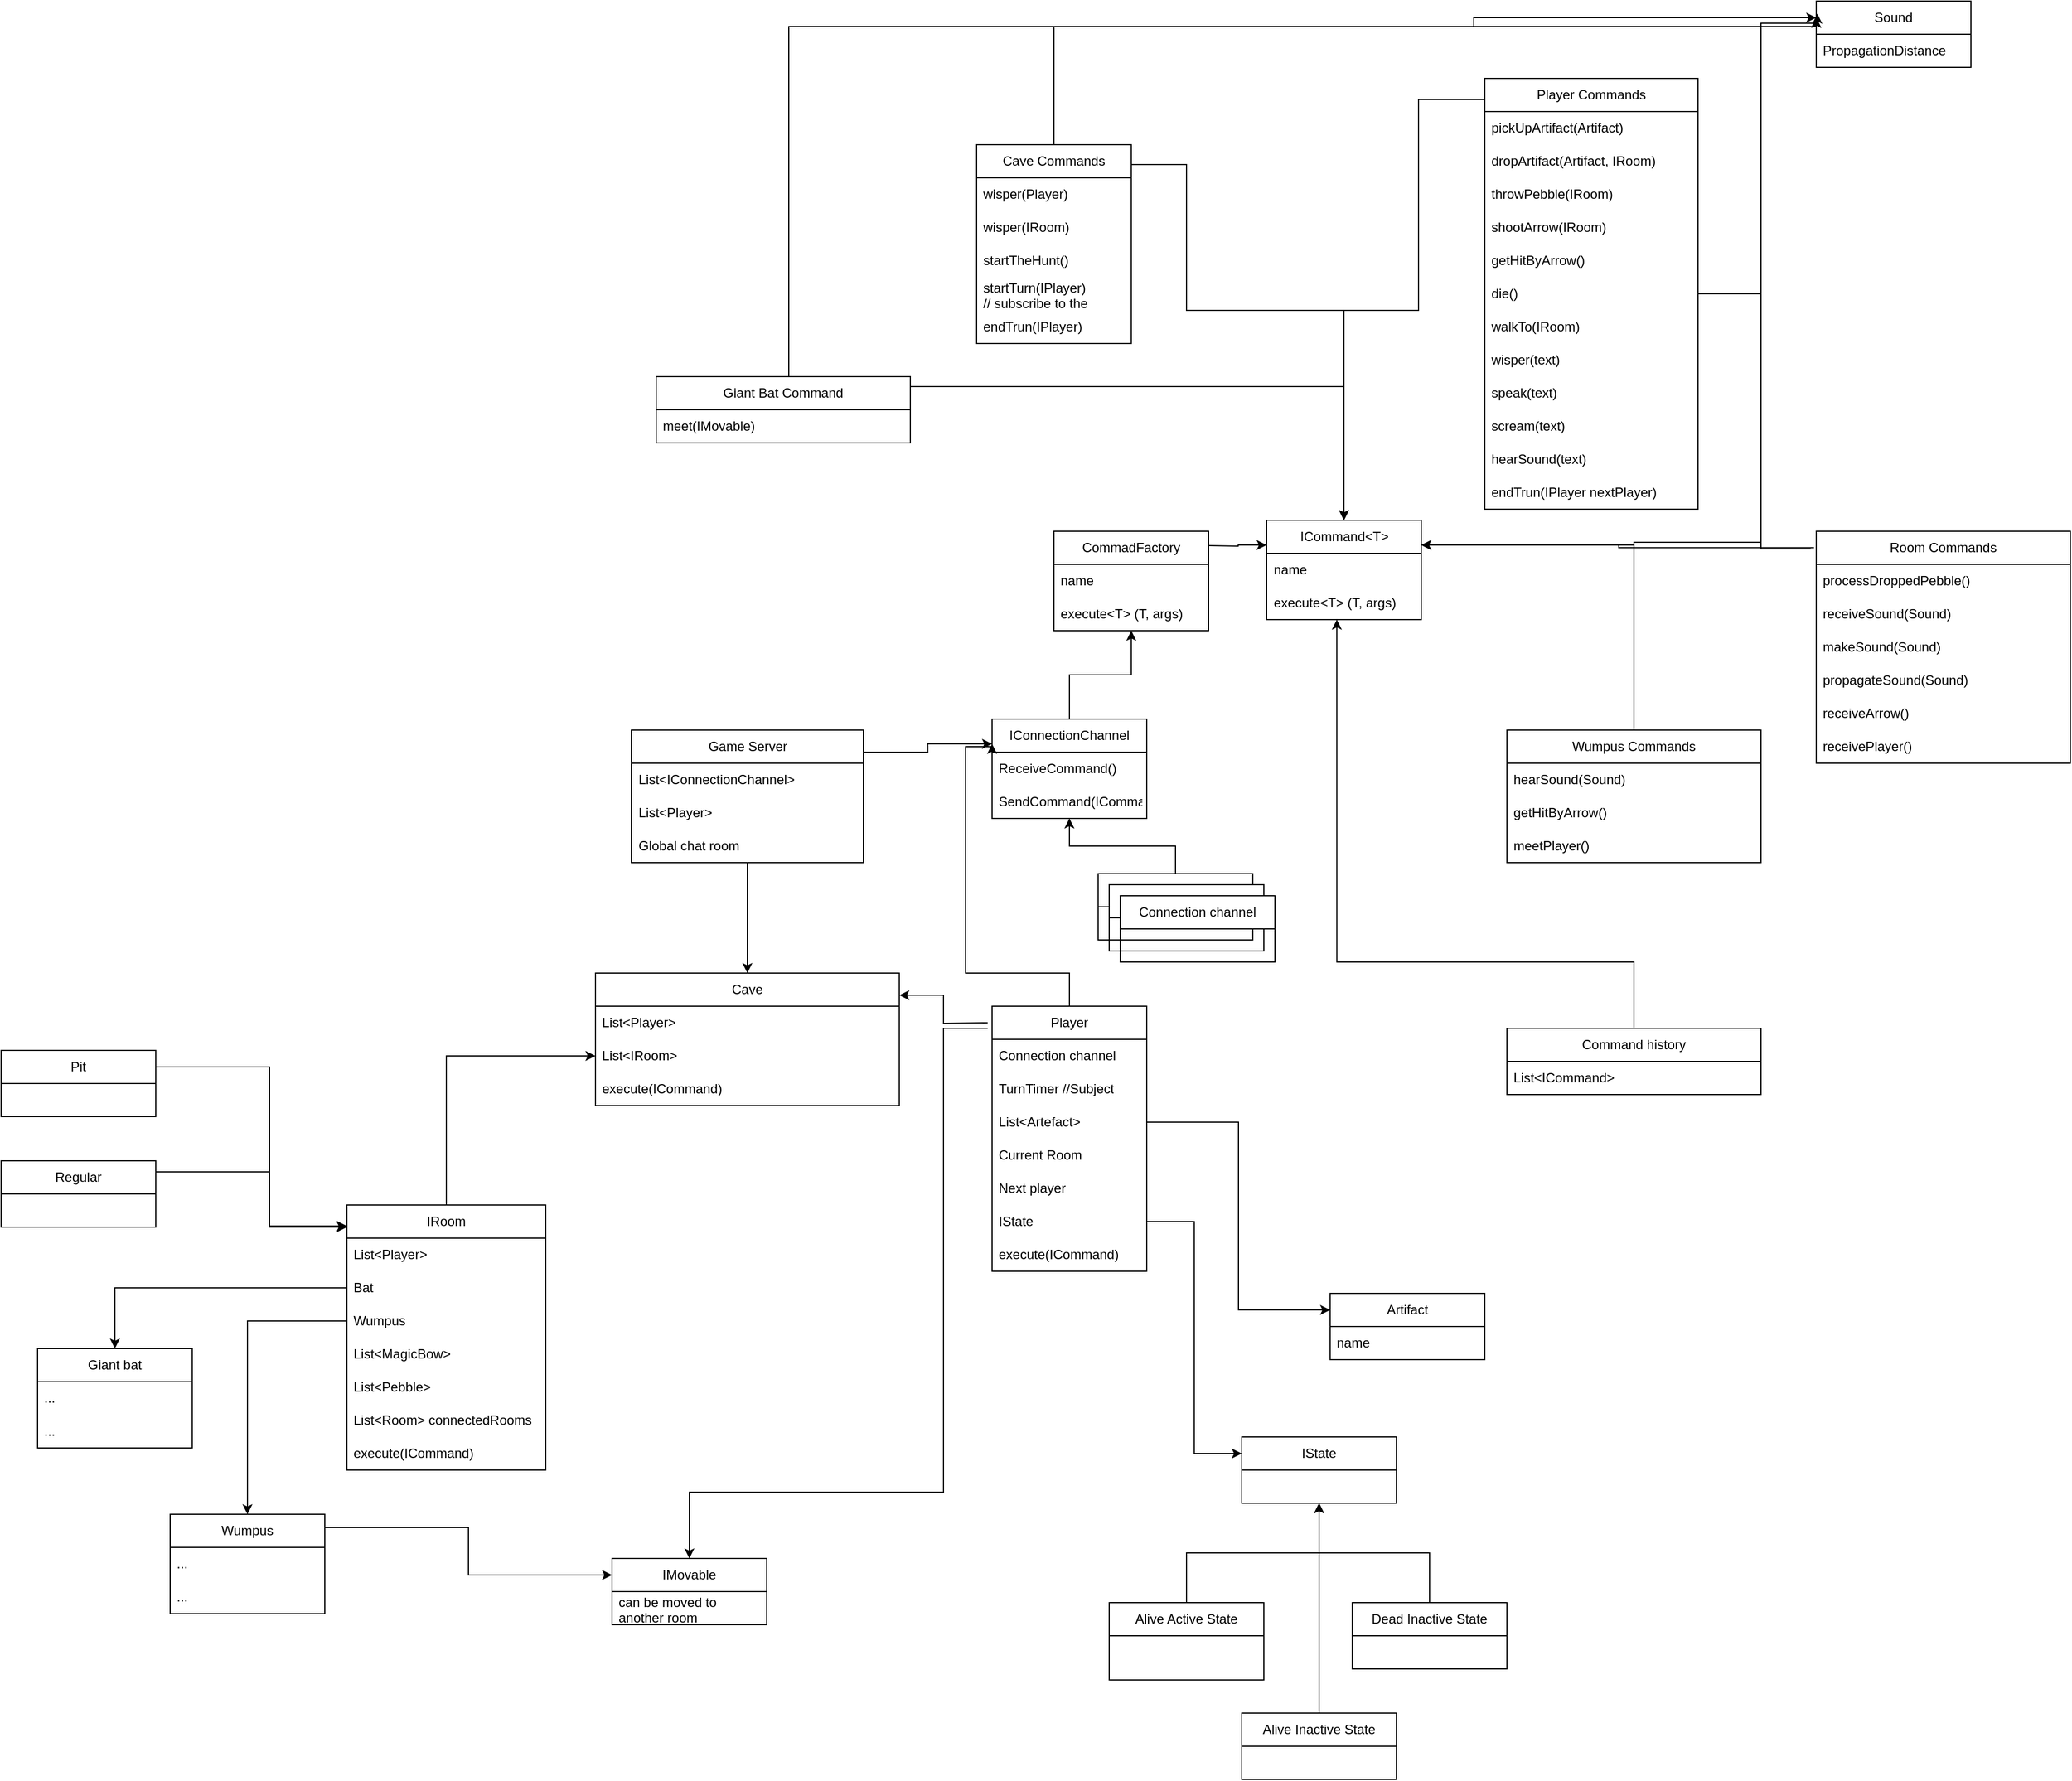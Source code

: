 <mxfile version="20.7.4" type="device"><diagram id="WUSF-0RcLxxnMN2_P921" name="Page-1"><mxGraphModel dx="3198" dy="2412" grid="1" gridSize="10" guides="1" tooltips="1" connect="1" arrows="1" fold="1" page="1" pageScale="1" pageWidth="827" pageHeight="1169" math="0" shadow="0"><root><mxCell id="0"/><mxCell id="1" parent="0"/><mxCell id="4XD1L-OZV411vgD6MVe3-1" value="Cave" style="swimlane;fontStyle=0;childLayout=stackLayout;horizontal=1;startSize=30;horizontalStack=0;resizeParent=1;resizeParentMax=0;resizeLast=0;collapsible=1;marginBottom=0;whiteSpace=wrap;html=1;" parent="1" vertex="1"><mxGeometry x="-15" y="240" width="275" height="120" as="geometry"/></mxCell><mxCell id="4XD1L-OZV411vgD6MVe3-2" value="List&amp;lt;Player&amp;gt;" style="text;strokeColor=none;fillColor=none;align=left;verticalAlign=middle;spacingLeft=4;spacingRight=4;overflow=hidden;points=[[0,0.5],[1,0.5]];portConstraint=eastwest;rotatable=0;whiteSpace=wrap;html=1;" parent="4XD1L-OZV411vgD6MVe3-1" vertex="1"><mxGeometry y="30" width="275" height="30" as="geometry"/></mxCell><mxCell id="4XD1L-OZV411vgD6MVe3-3" value="List&amp;lt;IRoom&amp;gt;" style="text;strokeColor=none;fillColor=none;align=left;verticalAlign=middle;spacingLeft=4;spacingRight=4;overflow=hidden;points=[[0,0.5],[1,0.5]];portConstraint=eastwest;rotatable=0;whiteSpace=wrap;html=1;" parent="4XD1L-OZV411vgD6MVe3-1" vertex="1"><mxGeometry y="60" width="275" height="30" as="geometry"/></mxCell><mxCell id="4XD1L-OZV411vgD6MVe3-87" value="execute(ICommand)" style="text;strokeColor=none;fillColor=none;align=left;verticalAlign=middle;spacingLeft=4;spacingRight=4;overflow=hidden;points=[[0,0.5],[1,0.5]];portConstraint=eastwest;rotatable=0;whiteSpace=wrap;html=1;" parent="4XD1L-OZV411vgD6MVe3-1" vertex="1"><mxGeometry y="90" width="275" height="30" as="geometry"/></mxCell><mxCell id="4XD1L-OZV411vgD6MVe3-19" style="edgeStyle=orthogonalEdgeStyle;rounded=0;orthogonalLoop=1;jettySize=auto;html=1;entryX=0;entryY=0.25;entryDx=0;entryDy=0;exitX=1.002;exitY=0.167;exitDx=0;exitDy=0;exitPerimeter=0;" parent="1" source="4XD1L-OZV411vgD6MVe3-5" target="4XD1L-OZV411vgD6MVe3-13" edge="1"><mxGeometry relative="1" as="geometry"/></mxCell><mxCell id="4XD1L-OZV411vgD6MVe3-47" style="edgeStyle=orthogonalEdgeStyle;rounded=0;orthogonalLoop=1;jettySize=auto;html=1;" parent="1" source="4XD1L-OZV411vgD6MVe3-5" target="4XD1L-OZV411vgD6MVe3-1" edge="1"><mxGeometry relative="1" as="geometry"/></mxCell><mxCell id="4XD1L-OZV411vgD6MVe3-5" value="Game Server" style="swimlane;fontStyle=0;childLayout=stackLayout;horizontal=1;startSize=30;horizontalStack=0;resizeParent=1;resizeParentMax=0;resizeLast=0;collapsible=1;marginBottom=0;whiteSpace=wrap;html=1;" parent="1" vertex="1"><mxGeometry x="17.5" y="20" width="210" height="120" as="geometry"/></mxCell><mxCell id="4XD1L-OZV411vgD6MVe3-6" value="List&amp;lt;IConnectionChannel&amp;gt;" style="text;strokeColor=none;fillColor=none;align=left;verticalAlign=middle;spacingLeft=4;spacingRight=4;overflow=hidden;points=[[0,0.5],[1,0.5]];portConstraint=eastwest;rotatable=0;whiteSpace=wrap;html=1;" parent="4XD1L-OZV411vgD6MVe3-5" vertex="1"><mxGeometry y="30" width="210" height="30" as="geometry"/></mxCell><mxCell id="4XD1L-OZV411vgD6MVe3-7" value="List&amp;lt;Player&amp;gt;" style="text;strokeColor=none;fillColor=none;align=left;verticalAlign=middle;spacingLeft=4;spacingRight=4;overflow=hidden;points=[[0,0.5],[1,0.5]];portConstraint=eastwest;rotatable=0;whiteSpace=wrap;html=1;" parent="4XD1L-OZV411vgD6MVe3-5" vertex="1"><mxGeometry y="60" width="210" height="30" as="geometry"/></mxCell><mxCell id="4XD1L-OZV411vgD6MVe3-25" value="Global chat room" style="text;strokeColor=none;fillColor=none;align=left;verticalAlign=middle;spacingLeft=4;spacingRight=4;overflow=hidden;points=[[0,0.5],[1,0.5]];portConstraint=eastwest;rotatable=0;whiteSpace=wrap;html=1;" parent="4XD1L-OZV411vgD6MVe3-5" vertex="1"><mxGeometry y="90" width="210" height="30" as="geometry"/></mxCell><mxCell id="4XD1L-OZV411vgD6MVe3-20" style="edgeStyle=orthogonalEdgeStyle;rounded=0;orthogonalLoop=1;jettySize=auto;html=1;entryX=0.5;entryY=1;entryDx=0;entryDy=0;" parent="1" source="4XD1L-OZV411vgD6MVe3-9" target="4XD1L-OZV411vgD6MVe3-13" edge="1"><mxGeometry relative="1" as="geometry"/></mxCell><mxCell id="4XD1L-OZV411vgD6MVe3-9" value="Connection channel" style="swimlane;fontStyle=0;childLayout=stackLayout;horizontal=1;startSize=30;horizontalStack=0;resizeParent=1;resizeParentMax=0;resizeLast=0;collapsible=1;marginBottom=0;whiteSpace=wrap;html=1;" parent="1" vertex="1"><mxGeometry x="440" y="150" width="140" height="60" as="geometry"/></mxCell><mxCell id="4XD1L-OZV411vgD6MVe3-80" style="edgeStyle=orthogonalEdgeStyle;rounded=0;orthogonalLoop=1;jettySize=auto;html=1;entryX=0.5;entryY=1;entryDx=0;entryDy=0;" parent="1" source="4XD1L-OZV411vgD6MVe3-13" target="4XD1L-OZV411vgD6MVe3-76" edge="1"><mxGeometry relative="1" as="geometry"/></mxCell><mxCell id="4XD1L-OZV411vgD6MVe3-13" value="IConnectionChannel" style="swimlane;fontStyle=0;childLayout=stackLayout;horizontal=1;startSize=30;horizontalStack=0;resizeParent=1;resizeParentMax=0;resizeLast=0;collapsible=1;marginBottom=0;whiteSpace=wrap;html=1;" parent="1" vertex="1"><mxGeometry x="344" y="10" width="140" height="90" as="geometry"/></mxCell><mxCell id="4XD1L-OZV411vgD6MVe3-75" value="ReceiveCommand()&lt;br&gt;" style="text;strokeColor=none;fillColor=none;align=left;verticalAlign=middle;spacingLeft=4;spacingRight=4;overflow=hidden;points=[[0,0.5],[1,0.5]];portConstraint=eastwest;rotatable=0;whiteSpace=wrap;html=1;" parent="4XD1L-OZV411vgD6MVe3-13" vertex="1"><mxGeometry y="30" width="140" height="30" as="geometry"/></mxCell><mxCell id="4XD1L-OZV411vgD6MVe3-97" value="SendCommand(ICommand)" style="text;strokeColor=none;fillColor=none;align=left;verticalAlign=middle;spacingLeft=4;spacingRight=4;overflow=hidden;points=[[0,0.5],[1,0.5]];portConstraint=eastwest;rotatable=0;whiteSpace=wrap;html=1;" parent="4XD1L-OZV411vgD6MVe3-13" vertex="1"><mxGeometry y="60" width="140" height="30" as="geometry"/></mxCell><mxCell id="4XD1L-OZV411vgD6MVe3-17" value="Connection channel" style="swimlane;fontStyle=0;childLayout=stackLayout;horizontal=1;startSize=30;horizontalStack=0;resizeParent=1;resizeParentMax=0;resizeLast=0;collapsible=1;marginBottom=0;whiteSpace=wrap;html=1;" parent="1" vertex="1"><mxGeometry x="450" y="160" width="140" height="60" as="geometry"/></mxCell><mxCell id="4XD1L-OZV411vgD6MVe3-18" value="Connection channel" style="swimlane;fontStyle=0;childLayout=stackLayout;horizontal=1;startSize=30;horizontalStack=0;resizeParent=1;resizeParentMax=0;resizeLast=0;collapsible=1;marginBottom=0;whiteSpace=wrap;html=1;" parent="1" vertex="1"><mxGeometry x="460" y="170" width="140" height="60" as="geometry"/></mxCell><mxCell id="4XD1L-OZV411vgD6MVe3-46" style="edgeStyle=orthogonalEdgeStyle;rounded=0;orthogonalLoop=1;jettySize=auto;html=1;entryX=1;entryY=0.167;entryDx=0;entryDy=0;entryPerimeter=0;" parent="1" target="4XD1L-OZV411vgD6MVe3-1" edge="1"><mxGeometry relative="1" as="geometry"><mxPoint x="340" y="285" as="sourcePoint"/></mxGeometry></mxCell><mxCell id="4XD1L-OZV411vgD6MVe3-61" style="edgeStyle=orthogonalEdgeStyle;rounded=0;orthogonalLoop=1;jettySize=auto;html=1;exitX=0.5;exitY=0;exitDx=0;exitDy=0;entryX=0;entryY=0.25;entryDx=0;entryDy=0;" parent="1" source="4XD1L-OZV411vgD6MVe3-28" target="4XD1L-OZV411vgD6MVe3-13" edge="1"><mxGeometry relative="1" as="geometry"><Array as="points"><mxPoint x="414" y="240"/><mxPoint x="320" y="240"/><mxPoint x="320" y="35"/></Array></mxGeometry></mxCell><mxCell id="4XD1L-OZV411vgD6MVe3-152" style="edgeStyle=orthogonalEdgeStyle;rounded=0;orthogonalLoop=1;jettySize=auto;html=1;entryX=0.5;entryY=0;entryDx=0;entryDy=0;" parent="1" target="4XD1L-OZV411vgD6MVe3-148" edge="1"><mxGeometry relative="1" as="geometry"><mxPoint x="340" y="290" as="sourcePoint"/><Array as="points"><mxPoint x="300" y="290"/><mxPoint x="300" y="710"/><mxPoint x="70" y="710"/></Array></mxGeometry></mxCell><mxCell id="4XD1L-OZV411vgD6MVe3-28" value="Player" style="swimlane;fontStyle=0;childLayout=stackLayout;horizontal=1;startSize=30;horizontalStack=0;resizeParent=1;resizeParentMax=0;resizeLast=0;collapsible=1;marginBottom=0;whiteSpace=wrap;html=1;" parent="1" vertex="1"><mxGeometry x="344" y="270" width="140" height="240" as="geometry"/></mxCell><mxCell id="4XD1L-OZV411vgD6MVe3-29" value="Connection channel" style="text;strokeColor=none;fillColor=none;align=left;verticalAlign=middle;spacingLeft=4;spacingRight=4;overflow=hidden;points=[[0,0.5],[1,0.5]];portConstraint=eastwest;rotatable=0;whiteSpace=wrap;html=1;" parent="4XD1L-OZV411vgD6MVe3-28" vertex="1"><mxGeometry y="30" width="140" height="30" as="geometry"/></mxCell><mxCell id="4XD1L-OZV411vgD6MVe3-56" value="TurnTimer //Subject" style="text;strokeColor=none;fillColor=none;align=left;verticalAlign=middle;spacingLeft=4;spacingRight=4;overflow=hidden;points=[[0,0.5],[1,0.5]];portConstraint=eastwest;rotatable=0;whiteSpace=wrap;html=1;" parent="4XD1L-OZV411vgD6MVe3-28" vertex="1"><mxGeometry y="60" width="140" height="30" as="geometry"/></mxCell><mxCell id="4XD1L-OZV411vgD6MVe3-30" value="List&amp;lt;Artefact&amp;gt;" style="text;strokeColor=none;fillColor=none;align=left;verticalAlign=middle;spacingLeft=4;spacingRight=4;overflow=hidden;points=[[0,0.5],[1,0.5]];portConstraint=eastwest;rotatable=0;whiteSpace=wrap;html=1;" parent="4XD1L-OZV411vgD6MVe3-28" vertex="1"><mxGeometry y="90" width="140" height="30" as="geometry"/></mxCell><mxCell id="4XD1L-OZV411vgD6MVe3-31" value="Current Room" style="text;strokeColor=none;fillColor=none;align=left;verticalAlign=middle;spacingLeft=4;spacingRight=4;overflow=hidden;points=[[0,0.5],[1,0.5]];portConstraint=eastwest;rotatable=0;whiteSpace=wrap;html=1;" parent="4XD1L-OZV411vgD6MVe3-28" vertex="1"><mxGeometry y="120" width="140" height="30" as="geometry"/></mxCell><mxCell id="4XD1L-OZV411vgD6MVe3-32" value="Next player" style="text;strokeColor=none;fillColor=none;align=left;verticalAlign=middle;spacingLeft=4;spacingRight=4;overflow=hidden;points=[[0,0.5],[1,0.5]];portConstraint=eastwest;rotatable=0;whiteSpace=wrap;html=1;" parent="4XD1L-OZV411vgD6MVe3-28" vertex="1"><mxGeometry y="150" width="140" height="30" as="geometry"/></mxCell><mxCell id="4XD1L-OZV411vgD6MVe3-62" value="IState" style="text;strokeColor=none;fillColor=none;align=left;verticalAlign=middle;spacingLeft=4;spacingRight=4;overflow=hidden;points=[[0,0.5],[1,0.5]];portConstraint=eastwest;rotatable=0;whiteSpace=wrap;html=1;" parent="4XD1L-OZV411vgD6MVe3-28" vertex="1"><mxGeometry y="180" width="140" height="30" as="geometry"/></mxCell><mxCell id="4XD1L-OZV411vgD6MVe3-89" value="execute(ICommand)" style="text;strokeColor=none;fillColor=none;align=left;verticalAlign=middle;spacingLeft=4;spacingRight=4;overflow=hidden;points=[[0,0.5],[1,0.5]];portConstraint=eastwest;rotatable=0;whiteSpace=wrap;html=1;" parent="4XD1L-OZV411vgD6MVe3-28" vertex="1"><mxGeometry y="210" width="140" height="30" as="geometry"/></mxCell><mxCell id="4XD1L-OZV411vgD6MVe3-40" style="edgeStyle=orthogonalEdgeStyle;rounded=0;orthogonalLoop=1;jettySize=auto;html=1;exitX=1;exitY=0.25;exitDx=0;exitDy=0;" parent="1" source="4XD1L-OZV411vgD6MVe3-33" edge="1"><mxGeometry relative="1" as="geometry"><mxPoint x="-240" y="469" as="targetPoint"/><Array as="points"><mxPoint x="-310" y="325"/><mxPoint x="-310" y="469"/></Array></mxGeometry></mxCell><mxCell id="4XD1L-OZV411vgD6MVe3-33" value="Pit" style="swimlane;fontStyle=0;childLayout=stackLayout;horizontal=1;startSize=30;horizontalStack=0;resizeParent=1;resizeParentMax=0;resizeLast=0;collapsible=1;marginBottom=0;whiteSpace=wrap;html=1;" parent="1" vertex="1"><mxGeometry x="-553" y="310" width="140" height="60" as="geometry"/></mxCell><mxCell id="4XD1L-OZV411vgD6MVe3-45" style="edgeStyle=orthogonalEdgeStyle;rounded=0;orthogonalLoop=1;jettySize=auto;html=1;" parent="1" source="4XD1L-OZV411vgD6MVe3-36" target="4XD1L-OZV411vgD6MVe3-3" edge="1"><mxGeometry relative="1" as="geometry"/></mxCell><mxCell id="4XD1L-OZV411vgD6MVe3-36" value="IRoom" style="swimlane;fontStyle=0;childLayout=stackLayout;horizontal=1;startSize=30;horizontalStack=0;resizeParent=1;resizeParentMax=0;resizeLast=0;collapsible=1;marginBottom=0;whiteSpace=wrap;html=1;" parent="1" vertex="1"><mxGeometry x="-240" y="450" width="180" height="240" as="geometry"/></mxCell><mxCell id="4XD1L-OZV411vgD6MVe3-37" value="List&amp;lt;Player&amp;gt;" style="text;strokeColor=none;fillColor=none;align=left;verticalAlign=middle;spacingLeft=4;spacingRight=4;overflow=hidden;points=[[0,0.5],[1,0.5]];portConstraint=eastwest;rotatable=0;whiteSpace=wrap;html=1;" parent="4XD1L-OZV411vgD6MVe3-36" vertex="1"><mxGeometry y="30" width="180" height="30" as="geometry"/></mxCell><mxCell id="4XD1L-OZV411vgD6MVe3-57" value="Bat" style="text;strokeColor=none;fillColor=none;align=left;verticalAlign=middle;spacingLeft=4;spacingRight=4;overflow=hidden;points=[[0,0.5],[1,0.5]];portConstraint=eastwest;rotatable=0;whiteSpace=wrap;html=1;" parent="4XD1L-OZV411vgD6MVe3-36" vertex="1"><mxGeometry y="60" width="180" height="30" as="geometry"/></mxCell><mxCell id="4XD1L-OZV411vgD6MVe3-58" value="Wumpus" style="text;strokeColor=none;fillColor=none;align=left;verticalAlign=middle;spacingLeft=4;spacingRight=4;overflow=hidden;points=[[0,0.5],[1,0.5]];portConstraint=eastwest;rotatable=0;whiteSpace=wrap;html=1;" parent="4XD1L-OZV411vgD6MVe3-36" vertex="1"><mxGeometry y="90" width="180" height="30" as="geometry"/></mxCell><mxCell id="4XD1L-OZV411vgD6MVe3-59" value="List&amp;lt;MagicBow&amp;gt;" style="text;strokeColor=none;fillColor=none;align=left;verticalAlign=middle;spacingLeft=4;spacingRight=4;overflow=hidden;points=[[0,0.5],[1,0.5]];portConstraint=eastwest;rotatable=0;whiteSpace=wrap;html=1;" parent="4XD1L-OZV411vgD6MVe3-36" vertex="1"><mxGeometry y="120" width="180" height="30" as="geometry"/></mxCell><mxCell id="4XD1L-OZV411vgD6MVe3-60" value="List&amp;lt;Pebble&amp;gt;" style="text;strokeColor=none;fillColor=none;align=left;verticalAlign=middle;spacingLeft=4;spacingRight=4;overflow=hidden;points=[[0,0.5],[1,0.5]];portConstraint=eastwest;rotatable=0;whiteSpace=wrap;html=1;" parent="4XD1L-OZV411vgD6MVe3-36" vertex="1"><mxGeometry y="150" width="180" height="30" as="geometry"/></mxCell><mxCell id="4XD1L-OZV411vgD6MVe3-38" value="List&amp;lt;Room&amp;gt; connectedRooms" style="text;strokeColor=none;fillColor=none;align=left;verticalAlign=middle;spacingLeft=4;spacingRight=4;overflow=hidden;points=[[0,0.5],[1,0.5]];portConstraint=eastwest;rotatable=0;whiteSpace=wrap;html=1;" parent="4XD1L-OZV411vgD6MVe3-36" vertex="1"><mxGeometry y="180" width="180" height="30" as="geometry"/></mxCell><mxCell id="4XD1L-OZV411vgD6MVe3-90" value="execute(ICommand)" style="text;strokeColor=none;fillColor=none;align=left;verticalAlign=middle;spacingLeft=4;spacingRight=4;overflow=hidden;points=[[0,0.5],[1,0.5]];portConstraint=eastwest;rotatable=0;whiteSpace=wrap;html=1;" parent="4XD1L-OZV411vgD6MVe3-36" vertex="1"><mxGeometry y="210" width="180" height="30" as="geometry"/></mxCell><mxCell id="4XD1L-OZV411vgD6MVe3-41" style="edgeStyle=orthogonalEdgeStyle;rounded=0;orthogonalLoop=1;jettySize=auto;html=1;" parent="1" source="4XD1L-OZV411vgD6MVe3-39" target="4XD1L-OZV411vgD6MVe3-36" edge="1"><mxGeometry relative="1" as="geometry"><mxPoint x="-130" y="540" as="targetPoint"/><Array as="points"><mxPoint x="-310" y="420"/><mxPoint x="-310" y="470"/></Array></mxGeometry></mxCell><mxCell id="4XD1L-OZV411vgD6MVe3-39" value="Regular" style="swimlane;fontStyle=0;childLayout=stackLayout;horizontal=1;startSize=30;horizontalStack=0;resizeParent=1;resizeParentMax=0;resizeLast=0;collapsible=1;marginBottom=0;whiteSpace=wrap;html=1;" parent="1" vertex="1"><mxGeometry x="-553" y="410" width="140" height="60" as="geometry"/></mxCell><mxCell id="4XD1L-OZV411vgD6MVe3-42" value="Sound" style="swimlane;fontStyle=0;childLayout=stackLayout;horizontal=1;startSize=30;horizontalStack=0;resizeParent=1;resizeParentMax=0;resizeLast=0;collapsible=1;marginBottom=0;whiteSpace=wrap;html=1;" parent="1" vertex="1"><mxGeometry x="1090" y="-640" width="140" height="60" as="geometry"/></mxCell><mxCell id="4XD1L-OZV411vgD6MVe3-43" value="PropagationDistance" style="text;strokeColor=none;fillColor=none;align=left;verticalAlign=middle;spacingLeft=4;spacingRight=4;overflow=hidden;points=[[0,0.5],[1,0.5]];portConstraint=eastwest;rotatable=0;whiteSpace=wrap;html=1;" parent="4XD1L-OZV411vgD6MVe3-42" vertex="1"><mxGeometry y="30" width="140" height="30" as="geometry"/></mxCell><mxCell id="4XD1L-OZV411vgD6MVe3-51" value="ICommand&amp;lt;T&amp;gt;" style="swimlane;fontStyle=0;childLayout=stackLayout;horizontal=1;startSize=30;horizontalStack=0;resizeParent=1;resizeParentMax=0;resizeLast=0;collapsible=1;marginBottom=0;whiteSpace=wrap;html=1;" parent="1" vertex="1"><mxGeometry x="592.5" y="-170" width="140" height="90" as="geometry"/></mxCell><mxCell id="4XD1L-OZV411vgD6MVe3-53" value="name" style="text;strokeColor=none;fillColor=none;align=left;verticalAlign=middle;spacingLeft=4;spacingRight=4;overflow=hidden;points=[[0,0.5],[1,0.5]];portConstraint=eastwest;rotatable=0;whiteSpace=wrap;html=1;" parent="4XD1L-OZV411vgD6MVe3-51" vertex="1"><mxGeometry y="30" width="140" height="30" as="geometry"/></mxCell><mxCell id="4XD1L-OZV411vgD6MVe3-52" value="execute&amp;lt;T&amp;gt; (T, args)" style="text;strokeColor=none;fillColor=none;align=left;verticalAlign=middle;spacingLeft=4;spacingRight=4;overflow=hidden;points=[[0,0.5],[1,0.5]];portConstraint=eastwest;rotatable=0;whiteSpace=wrap;html=1;" parent="4XD1L-OZV411vgD6MVe3-51" vertex="1"><mxGeometry y="60" width="140" height="30" as="geometry"/></mxCell><mxCell id="4XD1L-OZV411vgD6MVe3-63" value="IState" style="swimlane;fontStyle=0;childLayout=stackLayout;horizontal=1;startSize=30;horizontalStack=0;resizeParent=1;resizeParentMax=0;resizeLast=0;collapsible=1;marginBottom=0;whiteSpace=wrap;html=1;" parent="1" vertex="1"><mxGeometry x="570" y="660" width="140" height="60" as="geometry"/></mxCell><mxCell id="4XD1L-OZV411vgD6MVe3-71" style="edgeStyle=orthogonalEdgeStyle;rounded=0;orthogonalLoop=1;jettySize=auto;html=1;entryX=0.5;entryY=1;entryDx=0;entryDy=0;" parent="1" source="4XD1L-OZV411vgD6MVe3-66" target="4XD1L-OZV411vgD6MVe3-63" edge="1"><mxGeometry relative="1" as="geometry"/></mxCell><mxCell id="4XD1L-OZV411vgD6MVe3-66" value="Alive Active State" style="swimlane;fontStyle=0;childLayout=stackLayout;horizontal=1;startSize=30;horizontalStack=0;resizeParent=1;resizeParentMax=0;resizeLast=0;collapsible=1;marginBottom=0;whiteSpace=wrap;html=1;" parent="1" vertex="1"><mxGeometry x="450" y="810" width="140" height="70" as="geometry"/></mxCell><mxCell id="4XD1L-OZV411vgD6MVe3-72" style="edgeStyle=orthogonalEdgeStyle;rounded=0;orthogonalLoop=1;jettySize=auto;html=1;entryX=0.5;entryY=1;entryDx=0;entryDy=0;" parent="1" source="4XD1L-OZV411vgD6MVe3-69" target="4XD1L-OZV411vgD6MVe3-63" edge="1"><mxGeometry relative="1" as="geometry"/></mxCell><mxCell id="4XD1L-OZV411vgD6MVe3-69" value="Alive Inactive State" style="swimlane;fontStyle=0;childLayout=stackLayout;horizontal=1;startSize=30;horizontalStack=0;resizeParent=1;resizeParentMax=0;resizeLast=0;collapsible=1;marginBottom=0;whiteSpace=wrap;html=1;" parent="1" vertex="1"><mxGeometry x="570" y="910" width="140" height="60" as="geometry"/></mxCell><mxCell id="4XD1L-OZV411vgD6MVe3-73" style="edgeStyle=orthogonalEdgeStyle;rounded=0;orthogonalLoop=1;jettySize=auto;html=1;entryX=0.5;entryY=1;entryDx=0;entryDy=0;" parent="1" source="4XD1L-OZV411vgD6MVe3-70" target="4XD1L-OZV411vgD6MVe3-63" edge="1"><mxGeometry relative="1" as="geometry"/></mxCell><mxCell id="4XD1L-OZV411vgD6MVe3-70" value="Dead Inactive State" style="swimlane;fontStyle=0;childLayout=stackLayout;horizontal=1;startSize=30;horizontalStack=0;resizeParent=1;resizeParentMax=0;resizeLast=0;collapsible=1;marginBottom=0;whiteSpace=wrap;html=1;" parent="1" vertex="1"><mxGeometry x="670" y="810" width="140" height="60" as="geometry"/></mxCell><mxCell id="4XD1L-OZV411vgD6MVe3-79" style="edgeStyle=orthogonalEdgeStyle;rounded=0;orthogonalLoop=1;jettySize=auto;html=1;entryX=0;entryY=0.25;entryDx=0;entryDy=0;" parent="1" target="4XD1L-OZV411vgD6MVe3-51" edge="1"><mxGeometry relative="1" as="geometry"><mxPoint x="540" y="-147" as="sourcePoint"/></mxGeometry></mxCell><mxCell id="4XD1L-OZV411vgD6MVe3-76" value="CommadFactory" style="swimlane;fontStyle=0;childLayout=stackLayout;horizontal=1;startSize=30;horizontalStack=0;resizeParent=1;resizeParentMax=0;resizeLast=0;collapsible=1;marginBottom=0;whiteSpace=wrap;html=1;" parent="1" vertex="1"><mxGeometry x="400" y="-160" width="140" height="90" as="geometry"/></mxCell><mxCell id="4XD1L-OZV411vgD6MVe3-77" value="name" style="text;strokeColor=none;fillColor=none;align=left;verticalAlign=middle;spacingLeft=4;spacingRight=4;overflow=hidden;points=[[0,0.5],[1,0.5]];portConstraint=eastwest;rotatable=0;whiteSpace=wrap;html=1;" parent="4XD1L-OZV411vgD6MVe3-76" vertex="1"><mxGeometry y="30" width="140" height="30" as="geometry"/></mxCell><mxCell id="4XD1L-OZV411vgD6MVe3-78" value="execute&amp;lt;T&amp;gt; (T, args)" style="text;strokeColor=none;fillColor=none;align=left;verticalAlign=middle;spacingLeft=4;spacingRight=4;overflow=hidden;points=[[0,0.5],[1,0.5]];portConstraint=eastwest;rotatable=0;whiteSpace=wrap;html=1;" parent="4XD1L-OZV411vgD6MVe3-76" vertex="1"><mxGeometry y="60" width="140" height="30" as="geometry"/></mxCell><mxCell id="4XD1L-OZV411vgD6MVe3-88" style="edgeStyle=orthogonalEdgeStyle;rounded=0;orthogonalLoop=1;jettySize=auto;html=1;entryX=0.5;entryY=0;entryDx=0;entryDy=0;exitX=0.993;exitY=0.1;exitDx=0;exitDy=0;exitPerimeter=0;" parent="1" source="4XD1L-OZV411vgD6MVe3-83" target="4XD1L-OZV411vgD6MVe3-51" edge="1"><mxGeometry relative="1" as="geometry"><Array as="points"><mxPoint x="520" y="-492"/><mxPoint x="520" y="-360"/><mxPoint x="663" y="-360"/></Array></mxGeometry></mxCell><mxCell id="4XD1L-OZV411vgD6MVe3-129" style="edgeStyle=orthogonalEdgeStyle;rounded=0;orthogonalLoop=1;jettySize=auto;html=1;entryX=0;entryY=0.25;entryDx=0;entryDy=0;" parent="1" source="4XD1L-OZV411vgD6MVe3-83" target="4XD1L-OZV411vgD6MVe3-42" edge="1"><mxGeometry relative="1" as="geometry"><Array as="points"><mxPoint x="400" y="-617"/><mxPoint x="780" y="-617"/></Array></mxGeometry></mxCell><mxCell id="4XD1L-OZV411vgD6MVe3-83" value="Cave Commands" style="swimlane;fontStyle=0;childLayout=stackLayout;horizontal=1;startSize=30;horizontalStack=0;resizeParent=1;resizeParentMax=0;resizeLast=0;collapsible=1;marginBottom=0;whiteSpace=wrap;html=1;" parent="1" vertex="1"><mxGeometry x="330" y="-510" width="140" height="180" as="geometry"/></mxCell><mxCell id="4XD1L-OZV411vgD6MVe3-49" value="wisper(Player)" style="text;strokeColor=none;fillColor=none;align=left;verticalAlign=middle;spacingLeft=4;spacingRight=4;overflow=hidden;points=[[0,0.5],[1,0.5]];portConstraint=eastwest;rotatable=0;whiteSpace=wrap;html=1;" parent="4XD1L-OZV411vgD6MVe3-83" vertex="1"><mxGeometry y="30" width="140" height="30" as="geometry"/></mxCell><mxCell id="4XD1L-OZV411vgD6MVe3-50" value="wisper(IRoom)" style="text;strokeColor=none;fillColor=none;align=left;verticalAlign=middle;spacingLeft=4;spacingRight=4;overflow=hidden;points=[[0,0.5],[1,0.5]];portConstraint=eastwest;rotatable=0;whiteSpace=wrap;html=1;" parent="4XD1L-OZV411vgD6MVe3-83" vertex="1"><mxGeometry y="60" width="140" height="30" as="geometry"/></mxCell><mxCell id="4XD1L-OZV411vgD6MVe3-48" value="startTheHunt()" style="text;strokeColor=none;fillColor=none;align=left;verticalAlign=middle;spacingLeft=4;spacingRight=4;overflow=hidden;points=[[0,0.5],[1,0.5]];portConstraint=eastwest;rotatable=0;whiteSpace=wrap;html=1;" parent="4XD1L-OZV411vgD6MVe3-83" vertex="1"><mxGeometry y="90" width="140" height="30" as="geometry"/></mxCell><mxCell id="4XD1L-OZV411vgD6MVe3-54" value="startTurn(IPlayer) &lt;br&gt;// subscribe to the TurnTimer and state change" style="text;strokeColor=none;fillColor=none;align=left;verticalAlign=middle;spacingLeft=4;spacingRight=4;overflow=hidden;points=[[0,0.5],[1,0.5]];portConstraint=eastwest;rotatable=0;whiteSpace=wrap;html=1;" parent="4XD1L-OZV411vgD6MVe3-83" vertex="1"><mxGeometry y="120" width="140" height="30" as="geometry"/></mxCell><mxCell id="4XD1L-OZV411vgD6MVe3-55" value="endTrun(IPlayer)" style="text;strokeColor=none;fillColor=none;align=left;verticalAlign=middle;spacingLeft=4;spacingRight=4;overflow=hidden;points=[[0,0.5],[1,0.5]];portConstraint=eastwest;rotatable=0;whiteSpace=wrap;html=1;" parent="4XD1L-OZV411vgD6MVe3-83" vertex="1"><mxGeometry y="150" width="140" height="30" as="geometry"/></mxCell><mxCell id="4XD1L-OZV411vgD6MVe3-119" style="edgeStyle=orthogonalEdgeStyle;rounded=0;orthogonalLoop=1;jettySize=auto;html=1;entryX=0.5;entryY=0;entryDx=0;entryDy=0;exitX=0.005;exitY=0.049;exitDx=0;exitDy=0;exitPerimeter=0;" parent="1" source="4XD1L-OZV411vgD6MVe3-91" target="4XD1L-OZV411vgD6MVe3-51" edge="1"><mxGeometry relative="1" as="geometry"><Array as="points"><mxPoint x="730" y="-551"/><mxPoint x="730" y="-360"/><mxPoint x="663" y="-360"/></Array></mxGeometry></mxCell><mxCell id="4XD1L-OZV411vgD6MVe3-130" style="edgeStyle=orthogonalEdgeStyle;rounded=0;orthogonalLoop=1;jettySize=auto;html=1;entryX=0;entryY=0.25;entryDx=0;entryDy=0;" parent="1" source="4XD1L-OZV411vgD6MVe3-91" target="4XD1L-OZV411vgD6MVe3-42" edge="1"><mxGeometry relative="1" as="geometry"><Array as="points"><mxPoint x="1040" y="-375"/><mxPoint x="1040" y="-617"/></Array></mxGeometry></mxCell><mxCell id="4XD1L-OZV411vgD6MVe3-91" value="Player Commands" style="swimlane;fontStyle=0;childLayout=stackLayout;horizontal=1;startSize=30;horizontalStack=0;resizeParent=1;resizeParentMax=0;resizeLast=0;collapsible=1;marginBottom=0;whiteSpace=wrap;html=1;" parent="1" vertex="1"><mxGeometry x="790" y="-570" width="193" height="390" as="geometry"/></mxCell><mxCell id="4XD1L-OZV411vgD6MVe3-92" value="pickUpArtifact(Artifact)" style="text;strokeColor=none;fillColor=none;align=left;verticalAlign=middle;spacingLeft=4;spacingRight=4;overflow=hidden;points=[[0,0.5],[1,0.5]];portConstraint=eastwest;rotatable=0;whiteSpace=wrap;html=1;" parent="4XD1L-OZV411vgD6MVe3-91" vertex="1"><mxGeometry y="30" width="193" height="30" as="geometry"/></mxCell><mxCell id="4XD1L-OZV411vgD6MVe3-93" value="dropArtifact(Artifact, IRoom)" style="text;strokeColor=none;fillColor=none;align=left;verticalAlign=middle;spacingLeft=4;spacingRight=4;overflow=hidden;points=[[0,0.5],[1,0.5]];portConstraint=eastwest;rotatable=0;whiteSpace=wrap;html=1;" parent="4XD1L-OZV411vgD6MVe3-91" vertex="1"><mxGeometry y="60" width="193" height="30" as="geometry"/></mxCell><mxCell id="4XD1L-OZV411vgD6MVe3-94" value="throwPebble(IRoom)" style="text;strokeColor=none;fillColor=none;align=left;verticalAlign=middle;spacingLeft=4;spacingRight=4;overflow=hidden;points=[[0,0.5],[1,0.5]];portConstraint=eastwest;rotatable=0;whiteSpace=wrap;html=1;" parent="4XD1L-OZV411vgD6MVe3-91" vertex="1"><mxGeometry y="90" width="193" height="30" as="geometry"/></mxCell><mxCell id="4XD1L-OZV411vgD6MVe3-95" value="shootArrow(IRoom)" style="text;strokeColor=none;fillColor=none;align=left;verticalAlign=middle;spacingLeft=4;spacingRight=4;overflow=hidden;points=[[0,0.5],[1,0.5]];portConstraint=eastwest;rotatable=0;whiteSpace=wrap;html=1;" parent="4XD1L-OZV411vgD6MVe3-91" vertex="1"><mxGeometry y="120" width="193" height="30" as="geometry"/></mxCell><mxCell id="4XD1L-OZV411vgD6MVe3-96" value="getHitByArrow()" style="text;strokeColor=none;fillColor=none;align=left;verticalAlign=middle;spacingLeft=4;spacingRight=4;overflow=hidden;points=[[0,0.5],[1,0.5]];portConstraint=eastwest;rotatable=0;whiteSpace=wrap;html=1;" parent="4XD1L-OZV411vgD6MVe3-91" vertex="1"><mxGeometry y="150" width="193" height="30" as="geometry"/></mxCell><mxCell id="4XD1L-OZV411vgD6MVe3-112" value="die()" style="text;strokeColor=none;fillColor=none;align=left;verticalAlign=middle;spacingLeft=4;spacingRight=4;overflow=hidden;points=[[0,0.5],[1,0.5]];portConstraint=eastwest;rotatable=0;whiteSpace=wrap;html=1;" parent="4XD1L-OZV411vgD6MVe3-91" vertex="1"><mxGeometry y="180" width="193" height="30" as="geometry"/></mxCell><mxCell id="4XD1L-OZV411vgD6MVe3-113" value="walkTo(IRoom)" style="text;strokeColor=none;fillColor=none;align=left;verticalAlign=middle;spacingLeft=4;spacingRight=4;overflow=hidden;points=[[0,0.5],[1,0.5]];portConstraint=eastwest;rotatable=0;whiteSpace=wrap;html=1;" parent="4XD1L-OZV411vgD6MVe3-91" vertex="1"><mxGeometry y="210" width="193" height="30" as="geometry"/></mxCell><mxCell id="4XD1L-OZV411vgD6MVe3-114" value="wisper(text)" style="text;strokeColor=none;fillColor=none;align=left;verticalAlign=middle;spacingLeft=4;spacingRight=4;overflow=hidden;points=[[0,0.5],[1,0.5]];portConstraint=eastwest;rotatable=0;whiteSpace=wrap;html=1;" parent="4XD1L-OZV411vgD6MVe3-91" vertex="1"><mxGeometry y="240" width="193" height="30" as="geometry"/></mxCell><mxCell id="4XD1L-OZV411vgD6MVe3-115" value="speak(text)" style="text;strokeColor=none;fillColor=none;align=left;verticalAlign=middle;spacingLeft=4;spacingRight=4;overflow=hidden;points=[[0,0.5],[1,0.5]];portConstraint=eastwest;rotatable=0;whiteSpace=wrap;html=1;" parent="4XD1L-OZV411vgD6MVe3-91" vertex="1"><mxGeometry y="270" width="193" height="30" as="geometry"/></mxCell><mxCell id="4XD1L-OZV411vgD6MVe3-116" value="scream(text)" style="text;strokeColor=none;fillColor=none;align=left;verticalAlign=middle;spacingLeft=4;spacingRight=4;overflow=hidden;points=[[0,0.5],[1,0.5]];portConstraint=eastwest;rotatable=0;whiteSpace=wrap;html=1;" parent="4XD1L-OZV411vgD6MVe3-91" vertex="1"><mxGeometry y="300" width="193" height="30" as="geometry"/></mxCell><mxCell id="4XD1L-OZV411vgD6MVe3-117" value="hearSound(text)" style="text;strokeColor=none;fillColor=none;align=left;verticalAlign=middle;spacingLeft=4;spacingRight=4;overflow=hidden;points=[[0,0.5],[1,0.5]];portConstraint=eastwest;rotatable=0;whiteSpace=wrap;html=1;" parent="4XD1L-OZV411vgD6MVe3-91" vertex="1"><mxGeometry y="330" width="193" height="30" as="geometry"/></mxCell><mxCell id="4XD1L-OZV411vgD6MVe3-118" value="endTrun(IPlayer nextPlayer)" style="text;strokeColor=none;fillColor=none;align=left;verticalAlign=middle;spacingLeft=4;spacingRight=4;overflow=hidden;points=[[0,0.5],[1,0.5]];portConstraint=eastwest;rotatable=0;whiteSpace=wrap;html=1;" parent="4XD1L-OZV411vgD6MVe3-91" vertex="1"><mxGeometry y="360" width="193" height="30" as="geometry"/></mxCell><mxCell id="4XD1L-OZV411vgD6MVe3-151" style="edgeStyle=orthogonalEdgeStyle;rounded=0;orthogonalLoop=1;jettySize=auto;html=1;entryX=0;entryY=0.25;entryDx=0;entryDy=0;exitX=1;exitY=0.133;exitDx=0;exitDy=0;exitPerimeter=0;" parent="1" source="4XD1L-OZV411vgD6MVe3-98" target="4XD1L-OZV411vgD6MVe3-148" edge="1"><mxGeometry relative="1" as="geometry"/></mxCell><mxCell id="4XD1L-OZV411vgD6MVe3-98" value="Wumpus" style="swimlane;fontStyle=0;childLayout=stackLayout;horizontal=1;startSize=30;horizontalStack=0;resizeParent=1;resizeParentMax=0;resizeLast=0;collapsible=1;marginBottom=0;whiteSpace=wrap;html=1;" parent="1" vertex="1"><mxGeometry x="-400" y="730" width="140" height="90" as="geometry"/></mxCell><mxCell id="4XD1L-OZV411vgD6MVe3-99" value="..." style="text;strokeColor=none;fillColor=none;align=left;verticalAlign=middle;spacingLeft=4;spacingRight=4;overflow=hidden;points=[[0,0.5],[1,0.5]];portConstraint=eastwest;rotatable=0;whiteSpace=wrap;html=1;" parent="4XD1L-OZV411vgD6MVe3-98" vertex="1"><mxGeometry y="30" width="140" height="30" as="geometry"/></mxCell><mxCell id="4XD1L-OZV411vgD6MVe3-100" value="..." style="text;strokeColor=none;fillColor=none;align=left;verticalAlign=middle;spacingLeft=4;spacingRight=4;overflow=hidden;points=[[0,0.5],[1,0.5]];portConstraint=eastwest;rotatable=0;whiteSpace=wrap;html=1;" parent="4XD1L-OZV411vgD6MVe3-98" vertex="1"><mxGeometry y="60" width="140" height="30" as="geometry"/></mxCell><mxCell id="4XD1L-OZV411vgD6MVe3-101" value="Giant bat" style="swimlane;fontStyle=0;childLayout=stackLayout;horizontal=1;startSize=30;horizontalStack=0;resizeParent=1;resizeParentMax=0;resizeLast=0;collapsible=1;marginBottom=0;whiteSpace=wrap;html=1;" parent="1" vertex="1"><mxGeometry x="-520" y="580" width="140" height="90" as="geometry"/></mxCell><mxCell id="4XD1L-OZV411vgD6MVe3-102" value="..." style="text;strokeColor=none;fillColor=none;align=left;verticalAlign=middle;spacingLeft=4;spacingRight=4;overflow=hidden;points=[[0,0.5],[1,0.5]];portConstraint=eastwest;rotatable=0;whiteSpace=wrap;html=1;" parent="4XD1L-OZV411vgD6MVe3-101" vertex="1"><mxGeometry y="30" width="140" height="30" as="geometry"/></mxCell><mxCell id="4XD1L-OZV411vgD6MVe3-103" value="..." style="text;strokeColor=none;fillColor=none;align=left;verticalAlign=middle;spacingLeft=4;spacingRight=4;overflow=hidden;points=[[0,0.5],[1,0.5]];portConstraint=eastwest;rotatable=0;whiteSpace=wrap;html=1;" parent="4XD1L-OZV411vgD6MVe3-101" vertex="1"><mxGeometry y="60" width="140" height="30" as="geometry"/></mxCell><mxCell id="4XD1L-OZV411vgD6MVe3-104" style="edgeStyle=orthogonalEdgeStyle;rounded=0;orthogonalLoop=1;jettySize=auto;html=1;entryX=0.5;entryY=0;entryDx=0;entryDy=0;" parent="1" source="4XD1L-OZV411vgD6MVe3-57" target="4XD1L-OZV411vgD6MVe3-101" edge="1"><mxGeometry relative="1" as="geometry"/></mxCell><mxCell id="4XD1L-OZV411vgD6MVe3-105" style="edgeStyle=orthogonalEdgeStyle;rounded=0;orthogonalLoop=1;jettySize=auto;html=1;entryX=0.5;entryY=0;entryDx=0;entryDy=0;" parent="1" source="4XD1L-OZV411vgD6MVe3-58" target="4XD1L-OZV411vgD6MVe3-98" edge="1"><mxGeometry relative="1" as="geometry"/></mxCell><mxCell id="4XD1L-OZV411vgD6MVe3-106" value="Artifact" style="swimlane;fontStyle=0;childLayout=stackLayout;horizontal=1;startSize=30;horizontalStack=0;resizeParent=1;resizeParentMax=0;resizeLast=0;collapsible=1;marginBottom=0;whiteSpace=wrap;html=1;" parent="1" vertex="1"><mxGeometry x="650" y="530" width="140" height="60" as="geometry"/></mxCell><mxCell id="4XD1L-OZV411vgD6MVe3-107" value="name" style="text;strokeColor=none;fillColor=none;align=left;verticalAlign=middle;spacingLeft=4;spacingRight=4;overflow=hidden;points=[[0,0.5],[1,0.5]];portConstraint=eastwest;rotatable=0;whiteSpace=wrap;html=1;" parent="4XD1L-OZV411vgD6MVe3-106" vertex="1"><mxGeometry y="30" width="140" height="30" as="geometry"/></mxCell><mxCell id="4XD1L-OZV411vgD6MVe3-120" style="edgeStyle=orthogonalEdgeStyle;rounded=0;orthogonalLoop=1;jettySize=auto;html=1;entryX=0;entryY=0.25;entryDx=0;entryDy=0;" parent="1" source="4XD1L-OZV411vgD6MVe3-30" target="4XD1L-OZV411vgD6MVe3-106" edge="1"><mxGeometry relative="1" as="geometry"/></mxCell><mxCell id="4XD1L-OZV411vgD6MVe3-121" style="edgeStyle=orthogonalEdgeStyle;rounded=0;orthogonalLoop=1;jettySize=auto;html=1;entryX=0;entryY=0.25;entryDx=0;entryDy=0;" parent="1" source="4XD1L-OZV411vgD6MVe3-62" target="4XD1L-OZV411vgD6MVe3-63" edge="1"><mxGeometry relative="1" as="geometry"/></mxCell><mxCell id="4XD1L-OZV411vgD6MVe3-131" style="edgeStyle=orthogonalEdgeStyle;rounded=0;orthogonalLoop=1;jettySize=auto;html=1;entryX=0;entryY=0.25;entryDx=0;entryDy=0;exitX=-0.022;exitY=0.076;exitDx=0;exitDy=0;exitPerimeter=0;" parent="1" source="4XD1L-OZV411vgD6MVe3-122" target="4XD1L-OZV411vgD6MVe3-42" edge="1"><mxGeometry relative="1" as="geometry"><Array as="points"><mxPoint x="1040" y="-144"/><mxPoint x="1040" y="-617"/></Array></mxGeometry></mxCell><mxCell id="4XD1L-OZV411vgD6MVe3-132" style="edgeStyle=orthogonalEdgeStyle;rounded=0;orthogonalLoop=1;jettySize=auto;html=1;entryX=1;entryY=0.25;entryDx=0;entryDy=0;exitX=-0.009;exitY=0.071;exitDx=0;exitDy=0;exitPerimeter=0;" parent="1" source="4XD1L-OZV411vgD6MVe3-122" target="4XD1L-OZV411vgD6MVe3-51" edge="1"><mxGeometry relative="1" as="geometry"/></mxCell><mxCell id="4XD1L-OZV411vgD6MVe3-122" value="Room Commands" style="swimlane;fontStyle=0;childLayout=stackLayout;horizontal=1;startSize=30;horizontalStack=0;resizeParent=1;resizeParentMax=0;resizeLast=0;collapsible=1;marginBottom=0;whiteSpace=wrap;html=1;" parent="1" vertex="1"><mxGeometry x="1090" y="-160" width="230" height="210" as="geometry"/></mxCell><mxCell id="4XD1L-OZV411vgD6MVe3-123" value="processDroppedPebble()" style="text;strokeColor=none;fillColor=none;align=left;verticalAlign=middle;spacingLeft=4;spacingRight=4;overflow=hidden;points=[[0,0.5],[1,0.5]];portConstraint=eastwest;rotatable=0;whiteSpace=wrap;html=1;" parent="4XD1L-OZV411vgD6MVe3-122" vertex="1"><mxGeometry y="30" width="230" height="30" as="geometry"/></mxCell><mxCell id="4XD1L-OZV411vgD6MVe3-124" value="receiveSound(Sound)" style="text;strokeColor=none;fillColor=none;align=left;verticalAlign=middle;spacingLeft=4;spacingRight=4;overflow=hidden;points=[[0,0.5],[1,0.5]];portConstraint=eastwest;rotatable=0;whiteSpace=wrap;html=1;" parent="4XD1L-OZV411vgD6MVe3-122" vertex="1"><mxGeometry y="60" width="230" height="30" as="geometry"/></mxCell><mxCell id="4XD1L-OZV411vgD6MVe3-128" value="makeSound(Sound)" style="text;strokeColor=none;fillColor=none;align=left;verticalAlign=middle;spacingLeft=4;spacingRight=4;overflow=hidden;points=[[0,0.5],[1,0.5]];portConstraint=eastwest;rotatable=0;whiteSpace=wrap;html=1;" parent="4XD1L-OZV411vgD6MVe3-122" vertex="1"><mxGeometry y="90" width="230" height="30" as="geometry"/></mxCell><mxCell id="4XD1L-OZV411vgD6MVe3-125" value="propagateSound(Sound)" style="text;strokeColor=none;fillColor=none;align=left;verticalAlign=middle;spacingLeft=4;spacingRight=4;overflow=hidden;points=[[0,0.5],[1,0.5]];portConstraint=eastwest;rotatable=0;whiteSpace=wrap;html=1;" parent="4XD1L-OZV411vgD6MVe3-122" vertex="1"><mxGeometry y="120" width="230" height="30" as="geometry"/></mxCell><mxCell id="4XD1L-OZV411vgD6MVe3-126" value="receiveArrow()" style="text;strokeColor=none;fillColor=none;align=left;verticalAlign=middle;spacingLeft=4;spacingRight=4;overflow=hidden;points=[[0,0.5],[1,0.5]];portConstraint=eastwest;rotatable=0;whiteSpace=wrap;html=1;" parent="4XD1L-OZV411vgD6MVe3-122" vertex="1"><mxGeometry y="150" width="230" height="30" as="geometry"/></mxCell><mxCell id="4XD1L-OZV411vgD6MVe3-127" value="receivePlayer()" style="text;strokeColor=none;fillColor=none;align=left;verticalAlign=middle;spacingLeft=4;spacingRight=4;overflow=hidden;points=[[0,0.5],[1,0.5]];portConstraint=eastwest;rotatable=0;whiteSpace=wrap;html=1;" parent="4XD1L-OZV411vgD6MVe3-122" vertex="1"><mxGeometry y="180" width="230" height="30" as="geometry"/></mxCell><mxCell id="4XD1L-OZV411vgD6MVe3-140" style="edgeStyle=orthogonalEdgeStyle;rounded=0;orthogonalLoop=1;jettySize=auto;html=1;entryX=1;entryY=0.25;entryDx=0;entryDy=0;exitX=0.5;exitY=0;exitDx=0;exitDy=0;" parent="1" source="4XD1L-OZV411vgD6MVe3-133" target="4XD1L-OZV411vgD6MVe3-51" edge="1"><mxGeometry relative="1" as="geometry"/></mxCell><mxCell id="4XD1L-OZV411vgD6MVe3-141" style="edgeStyle=orthogonalEdgeStyle;rounded=0;orthogonalLoop=1;jettySize=auto;html=1;entryX=0.007;entryY=0.189;entryDx=0;entryDy=0;entryPerimeter=0;exitX=0.5;exitY=0;exitDx=0;exitDy=0;" parent="1" source="4XD1L-OZV411vgD6MVe3-133" target="4XD1L-OZV411vgD6MVe3-42" edge="1"><mxGeometry relative="1" as="geometry"><Array as="points"><mxPoint x="925" y="-150"/><mxPoint x="1040" y="-150"/><mxPoint x="1040" y="-620"/><mxPoint x="1091" y="-620"/></Array></mxGeometry></mxCell><mxCell id="4XD1L-OZV411vgD6MVe3-133" value="Wumpus Commands" style="swimlane;fontStyle=0;childLayout=stackLayout;horizontal=1;startSize=30;horizontalStack=0;resizeParent=1;resizeParentMax=0;resizeLast=0;collapsible=1;marginBottom=0;whiteSpace=wrap;html=1;" parent="1" vertex="1"><mxGeometry x="810" y="20" width="230" height="120" as="geometry"/></mxCell><mxCell id="4XD1L-OZV411vgD6MVe3-135" value="hearSound(Sound)" style="text;strokeColor=none;fillColor=none;align=left;verticalAlign=middle;spacingLeft=4;spacingRight=4;overflow=hidden;points=[[0,0.5],[1,0.5]];portConstraint=eastwest;rotatable=0;whiteSpace=wrap;html=1;" parent="4XD1L-OZV411vgD6MVe3-133" vertex="1"><mxGeometry y="30" width="230" height="30" as="geometry"/></mxCell><mxCell id="4XD1L-OZV411vgD6MVe3-136" value="getHitByArrow()" style="text;strokeColor=none;fillColor=none;align=left;verticalAlign=middle;spacingLeft=4;spacingRight=4;overflow=hidden;points=[[0,0.5],[1,0.5]];portConstraint=eastwest;rotatable=0;whiteSpace=wrap;html=1;" parent="4XD1L-OZV411vgD6MVe3-133" vertex="1"><mxGeometry y="60" width="230" height="30" as="geometry"/></mxCell><mxCell id="4XD1L-OZV411vgD6MVe3-137" value="meetPlayer()" style="text;strokeColor=none;fillColor=none;align=left;verticalAlign=middle;spacingLeft=4;spacingRight=4;overflow=hidden;points=[[0,0.5],[1,0.5]];portConstraint=eastwest;rotatable=0;whiteSpace=wrap;html=1;" parent="4XD1L-OZV411vgD6MVe3-133" vertex="1"><mxGeometry y="90" width="230" height="30" as="geometry"/></mxCell><mxCell id="4XD1L-OZV411vgD6MVe3-146" style="edgeStyle=orthogonalEdgeStyle;rounded=0;orthogonalLoop=1;jettySize=auto;html=1;entryX=0.5;entryY=0;entryDx=0;entryDy=0;exitX=0.996;exitY=0.15;exitDx=0;exitDy=0;exitPerimeter=0;" parent="1" source="4XD1L-OZV411vgD6MVe3-142" target="4XD1L-OZV411vgD6MVe3-51" edge="1"><mxGeometry relative="1" as="geometry"/></mxCell><mxCell id="4XD1L-OZV411vgD6MVe3-147" style="edgeStyle=orthogonalEdgeStyle;rounded=0;orthogonalLoop=1;jettySize=auto;html=1;entryX=0;entryY=0.25;entryDx=0;entryDy=0;" parent="1" source="4XD1L-OZV411vgD6MVe3-142" target="4XD1L-OZV411vgD6MVe3-42" edge="1"><mxGeometry relative="1" as="geometry"><Array as="points"><mxPoint x="160" y="-617"/></Array></mxGeometry></mxCell><mxCell id="4XD1L-OZV411vgD6MVe3-142" value="Giant Bat Command" style="swimlane;fontStyle=0;childLayout=stackLayout;horizontal=1;startSize=30;horizontalStack=0;resizeParent=1;resizeParentMax=0;resizeLast=0;collapsible=1;marginBottom=0;whiteSpace=wrap;html=1;" parent="1" vertex="1"><mxGeometry x="40" y="-300" width="230" height="60" as="geometry"/></mxCell><mxCell id="4XD1L-OZV411vgD6MVe3-143" value="meet(IMovable)" style="text;strokeColor=none;fillColor=none;align=left;verticalAlign=middle;spacingLeft=4;spacingRight=4;overflow=hidden;points=[[0,0.5],[1,0.5]];portConstraint=eastwest;rotatable=0;whiteSpace=wrap;html=1;" parent="4XD1L-OZV411vgD6MVe3-142" vertex="1"><mxGeometry y="30" width="230" height="30" as="geometry"/></mxCell><mxCell id="4XD1L-OZV411vgD6MVe3-148" value="IMovable" style="swimlane;fontStyle=0;childLayout=stackLayout;horizontal=1;startSize=30;horizontalStack=0;resizeParent=1;resizeParentMax=0;resizeLast=0;collapsible=1;marginBottom=0;whiteSpace=wrap;html=1;" parent="1" vertex="1"><mxGeometry y="770" width="140" height="60" as="geometry"/></mxCell><mxCell id="4XD1L-OZV411vgD6MVe3-149" value="can be moved to another room" style="text;strokeColor=none;fillColor=none;align=left;verticalAlign=middle;spacingLeft=4;spacingRight=4;overflow=hidden;points=[[0,0.5],[1,0.5]];portConstraint=eastwest;rotatable=0;whiteSpace=wrap;html=1;" parent="4XD1L-OZV411vgD6MVe3-148" vertex="1"><mxGeometry y="30" width="140" height="30" as="geometry"/></mxCell><mxCell id="4XD1L-OZV411vgD6MVe3-157" style="edgeStyle=orthogonalEdgeStyle;rounded=0;orthogonalLoop=1;jettySize=auto;html=1;entryX=0.454;entryY=1;entryDx=0;entryDy=0;entryPerimeter=0;" parent="1" source="4XD1L-OZV411vgD6MVe3-153" target="4XD1L-OZV411vgD6MVe3-52" edge="1"><mxGeometry relative="1" as="geometry"><Array as="points"><mxPoint x="925" y="230"/><mxPoint x="656" y="230"/></Array></mxGeometry></mxCell><mxCell id="4XD1L-OZV411vgD6MVe3-153" value="Command history" style="swimlane;fontStyle=0;childLayout=stackLayout;horizontal=1;startSize=30;horizontalStack=0;resizeParent=1;resizeParentMax=0;resizeLast=0;collapsible=1;marginBottom=0;whiteSpace=wrap;html=1;" parent="1" vertex="1"><mxGeometry x="810" y="290" width="230" height="60" as="geometry"/></mxCell><mxCell id="4XD1L-OZV411vgD6MVe3-154" value="List&amp;lt;ICommand&amp;gt;" style="text;strokeColor=none;fillColor=none;align=left;verticalAlign=middle;spacingLeft=4;spacingRight=4;overflow=hidden;points=[[0,0.5],[1,0.5]];portConstraint=eastwest;rotatable=0;whiteSpace=wrap;html=1;" parent="4XD1L-OZV411vgD6MVe3-153" vertex="1"><mxGeometry y="30" width="230" height="30" as="geometry"/></mxCell></root></mxGraphModel></diagram></mxfile>